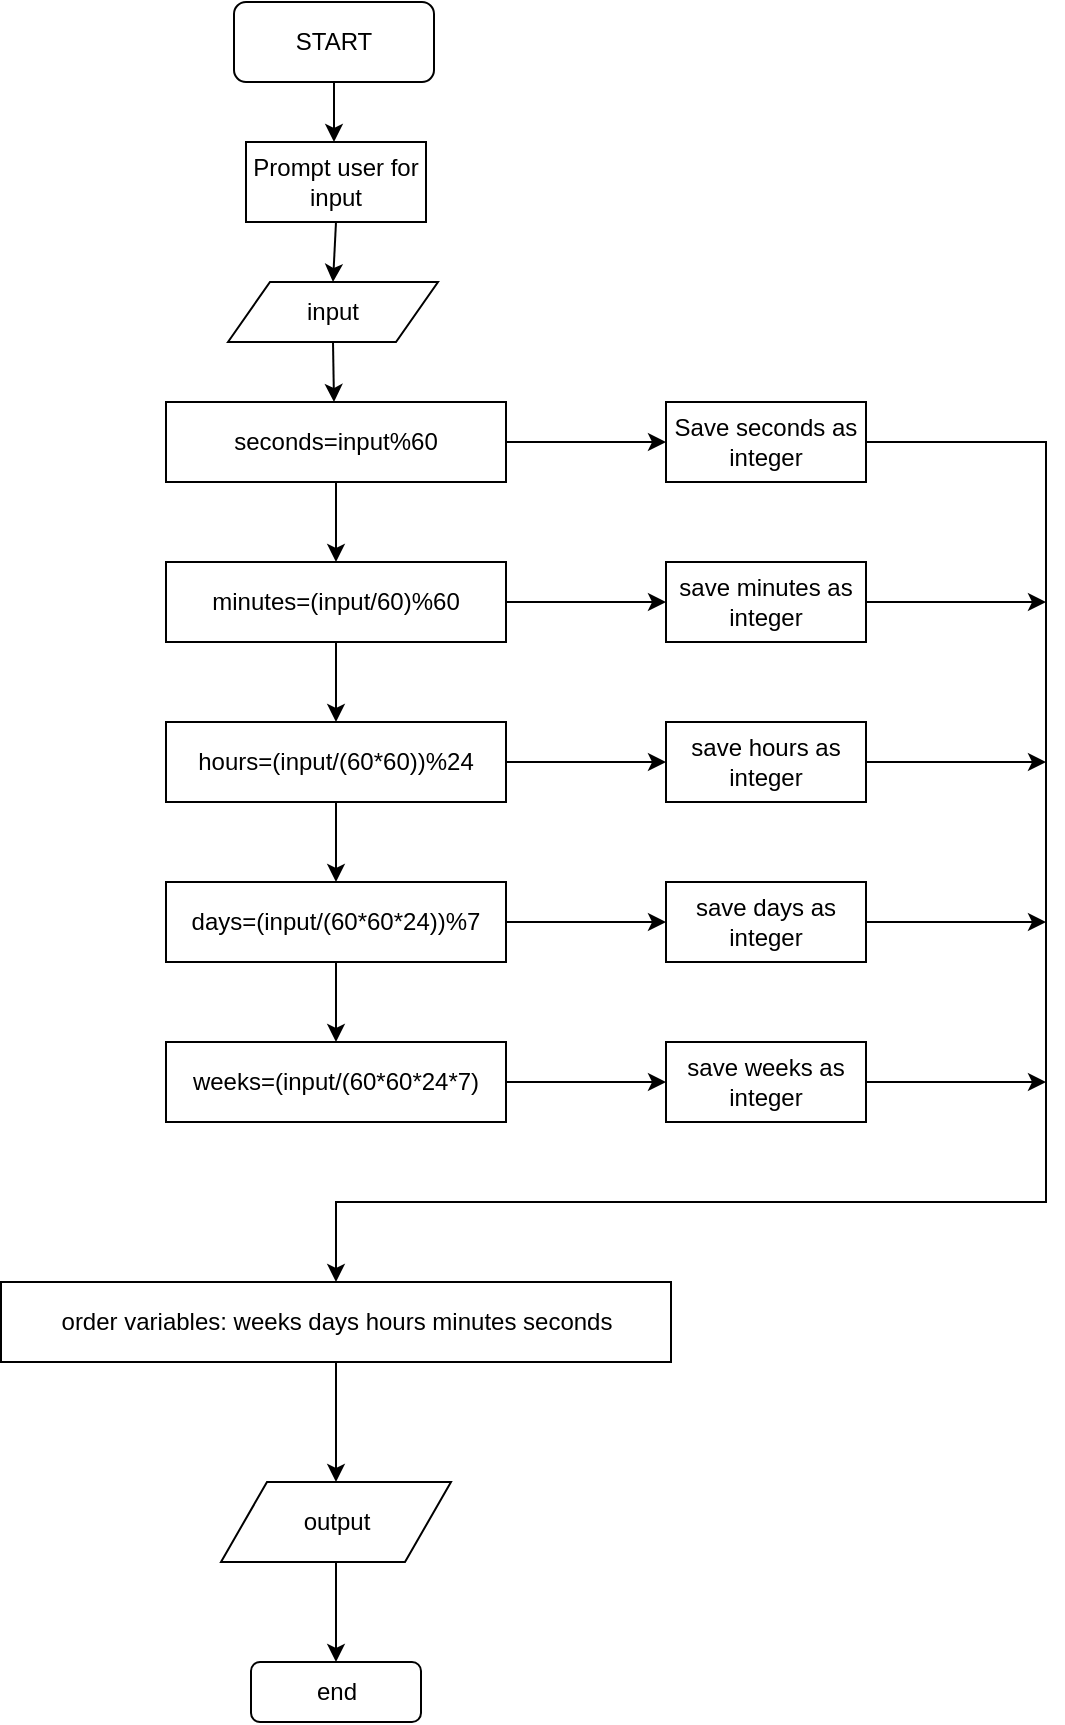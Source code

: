 <mxfile version="13.1.3" type="device"><diagram id="su6zRmreLhEo2BOr5aAK" name="Page-1"><mxGraphModel dx="1166" dy="760" grid="1" gridSize="10" guides="1" tooltips="1" connect="1" arrows="1" fold="1" page="1" pageScale="1" pageWidth="827" pageHeight="1169" math="0" shadow="0"><root><mxCell id="0"/><mxCell id="1" parent="0"/><mxCell id="3IYoY-APP43_xZKDEry8-1" value="START" style="rounded=1;whiteSpace=wrap;html=1;" parent="1" vertex="1"><mxGeometry x="364" width="100" height="40" as="geometry"/></mxCell><mxCell id="3IYoY-APP43_xZKDEry8-2" value="" style="endArrow=classic;html=1;exitX=0.5;exitY=1;exitDx=0;exitDy=0;" parent="1" source="3IYoY-APP43_xZKDEry8-1" edge="1"><mxGeometry width="50" height="50" relative="1" as="geometry"><mxPoint x="390" y="90" as="sourcePoint"/><mxPoint x="414" y="70" as="targetPoint"/></mxGeometry></mxCell><mxCell id="3IYoY-APP43_xZKDEry8-3" value="Prompt user for input" style="rounded=0;whiteSpace=wrap;html=1;" parent="1" vertex="1"><mxGeometry x="370" y="70" width="90" height="40" as="geometry"/></mxCell><mxCell id="3IYoY-APP43_xZKDEry8-4" value="input" style="shape=parallelogram;perimeter=parallelogramPerimeter;whiteSpace=wrap;html=1;" parent="1" vertex="1"><mxGeometry x="361" y="140" width="105" height="30" as="geometry"/></mxCell><mxCell id="3IYoY-APP43_xZKDEry8-5" value="" style="endArrow=classic;html=1;exitX=0.5;exitY=1;exitDx=0;exitDy=0;entryX=0.5;entryY=0;entryDx=0;entryDy=0;" parent="1" source="3IYoY-APP43_xZKDEry8-3" target="3IYoY-APP43_xZKDEry8-4" edge="1"><mxGeometry width="50" height="50" relative="1" as="geometry"><mxPoint x="260" y="230" as="sourcePoint"/><mxPoint x="310" y="180" as="targetPoint"/></mxGeometry></mxCell><mxCell id="3IYoY-APP43_xZKDEry8-6" value="" style="endArrow=classic;html=1;exitX=0.5;exitY=1;exitDx=0;exitDy=0;" parent="1" source="3IYoY-APP43_xZKDEry8-4" edge="1"><mxGeometry width="50" height="50" relative="1" as="geometry"><mxPoint x="390" y="220" as="sourcePoint"/><mxPoint x="414" y="200" as="targetPoint"/></mxGeometry></mxCell><mxCell id="3IYoY-APP43_xZKDEry8-7" value="seconds=input%60" style="rounded=0;whiteSpace=wrap;html=1;" parent="1" vertex="1"><mxGeometry x="330" y="200" width="170" height="40" as="geometry"/></mxCell><mxCell id="3IYoY-APP43_xZKDEry8-8" value="" style="endArrow=classic;html=1;exitX=1;exitY=0.5;exitDx=0;exitDy=0;entryX=0;entryY=0.5;entryDx=0;entryDy=0;" parent="1" source="3IYoY-APP43_xZKDEry8-7" edge="1" target="3IYoY-APP43_xZKDEry8-9"><mxGeometry width="50" height="50" relative="1" as="geometry"><mxPoint x="490" y="250" as="sourcePoint"/><mxPoint x="520" y="220" as="targetPoint"/></mxGeometry></mxCell><mxCell id="VuYJdH6Vf9fZYBQbKOqJ-32" style="edgeStyle=orthogonalEdgeStyle;rounded=0;orthogonalLoop=1;jettySize=auto;html=1;entryX=0.5;entryY=0;entryDx=0;entryDy=0;" edge="1" parent="1" source="3IYoY-APP43_xZKDEry8-9" target="VuYJdH6Vf9fZYBQbKOqJ-27"><mxGeometry relative="1" as="geometry"><mxPoint x="380" y="600" as="targetPoint"/><Array as="points"><mxPoint x="770" y="220"/><mxPoint x="770" y="600"/><mxPoint x="415" y="600"/></Array></mxGeometry></mxCell><mxCell id="3IYoY-APP43_xZKDEry8-9" value="Save seconds as integer" style="rounded=0;whiteSpace=wrap;html=1;" parent="1" vertex="1"><mxGeometry x="580" y="200" width="100" height="40" as="geometry"/></mxCell><mxCell id="3IYoY-APP43_xZKDEry8-10" value="" style="endArrow=classic;html=1;exitX=0.5;exitY=1;exitDx=0;exitDy=0;entryX=0.5;entryY=0;entryDx=0;entryDy=0;" parent="1" source="3IYoY-APP43_xZKDEry8-7" edge="1" target="3IYoY-APP43_xZKDEry8-11"><mxGeometry width="50" height="50" relative="1" as="geometry"><mxPoint x="390" y="290" as="sourcePoint"/><mxPoint x="415" y="280" as="targetPoint"/></mxGeometry></mxCell><mxCell id="3IYoY-APP43_xZKDEry8-11" value="minutes=(input/60)%60" style="rounded=0;whiteSpace=wrap;html=1;" parent="1" vertex="1"><mxGeometry x="330" y="280" width="170" height="40" as="geometry"/></mxCell><mxCell id="3IYoY-APP43_xZKDEry8-12" value="" style="endArrow=classic;html=1;exitX=1;exitY=0.5;exitDx=0;exitDy=0;entryX=0;entryY=0.5;entryDx=0;entryDy=0;" parent="1" source="3IYoY-APP43_xZKDEry8-11" edge="1" target="3IYoY-APP43_xZKDEry8-13"><mxGeometry width="50" height="50" relative="1" as="geometry"><mxPoint x="490" y="340" as="sourcePoint"/><mxPoint x="520" y="300" as="targetPoint"/></mxGeometry></mxCell><mxCell id="VuYJdH6Vf9fZYBQbKOqJ-34" style="edgeStyle=orthogonalEdgeStyle;rounded=0;orthogonalLoop=1;jettySize=auto;html=1;exitX=1;exitY=0.5;exitDx=0;exitDy=0;" edge="1" parent="1" source="3IYoY-APP43_xZKDEry8-13"><mxGeometry relative="1" as="geometry"><mxPoint x="770" y="300" as="targetPoint"/></mxGeometry></mxCell><mxCell id="3IYoY-APP43_xZKDEry8-13" value="save minutes as integer" style="rounded=0;whiteSpace=wrap;html=1;" parent="1" vertex="1"><mxGeometry x="580" y="280" width="100" height="40" as="geometry"/></mxCell><mxCell id="3IYoY-APP43_xZKDEry8-14" value="" style="endArrow=classic;html=1;exitX=0.5;exitY=1;exitDx=0;exitDy=0;entryX=0.5;entryY=0;entryDx=0;entryDy=0;" parent="1" source="3IYoY-APP43_xZKDEry8-11" edge="1" target="3IYoY-APP43_xZKDEry8-15"><mxGeometry width="50" height="50" relative="1" as="geometry"><mxPoint x="390" y="370" as="sourcePoint"/><mxPoint x="415" y="360" as="targetPoint"/></mxGeometry></mxCell><mxCell id="VuYJdH6Vf9fZYBQbKOqJ-16" style="edgeStyle=orthogonalEdgeStyle;rounded=0;orthogonalLoop=1;jettySize=auto;html=1;exitX=0.5;exitY=1;exitDx=0;exitDy=0;" edge="1" parent="1" source="3IYoY-APP43_xZKDEry8-15" target="VuYJdH6Vf9fZYBQbKOqJ-15"><mxGeometry relative="1" as="geometry"/></mxCell><mxCell id="VuYJdH6Vf9fZYBQbKOqJ-23" style="edgeStyle=orthogonalEdgeStyle;rounded=0;orthogonalLoop=1;jettySize=auto;html=1;exitX=1;exitY=0.5;exitDx=0;exitDy=0;entryX=0;entryY=0.5;entryDx=0;entryDy=0;" edge="1" parent="1" source="3IYoY-APP43_xZKDEry8-15" target="VuYJdH6Vf9fZYBQbKOqJ-20"><mxGeometry relative="1" as="geometry"/></mxCell><mxCell id="3IYoY-APP43_xZKDEry8-15" value="hours=(input/(60*60))%24" style="rounded=0;whiteSpace=wrap;html=1;" parent="1" vertex="1"><mxGeometry x="330" y="360" width="170" height="40" as="geometry"/></mxCell><mxCell id="VuYJdH6Vf9fZYBQbKOqJ-18" style="edgeStyle=orthogonalEdgeStyle;rounded=0;orthogonalLoop=1;jettySize=auto;html=1;entryX=0.5;entryY=0;entryDx=0;entryDy=0;" edge="1" parent="1" source="VuYJdH6Vf9fZYBQbKOqJ-15" target="VuYJdH6Vf9fZYBQbKOqJ-17"><mxGeometry relative="1" as="geometry"/></mxCell><mxCell id="VuYJdH6Vf9fZYBQbKOqJ-24" style="edgeStyle=orthogonalEdgeStyle;rounded=0;orthogonalLoop=1;jettySize=auto;html=1;exitX=1;exitY=0.5;exitDx=0;exitDy=0;entryX=0;entryY=0.5;entryDx=0;entryDy=0;" edge="1" parent="1" source="VuYJdH6Vf9fZYBQbKOqJ-15" target="VuYJdH6Vf9fZYBQbKOqJ-21"><mxGeometry relative="1" as="geometry"/></mxCell><mxCell id="VuYJdH6Vf9fZYBQbKOqJ-15" value="days=(input/(60*60*24))%7" style="rounded=0;whiteSpace=wrap;html=1;" vertex="1" parent="1"><mxGeometry x="330" y="440" width="170" height="40" as="geometry"/></mxCell><mxCell id="VuYJdH6Vf9fZYBQbKOqJ-25" style="edgeStyle=orthogonalEdgeStyle;rounded=0;orthogonalLoop=1;jettySize=auto;html=1;exitX=1;exitY=0.5;exitDx=0;exitDy=0;" edge="1" parent="1" source="VuYJdH6Vf9fZYBQbKOqJ-17" target="VuYJdH6Vf9fZYBQbKOqJ-22"><mxGeometry relative="1" as="geometry"/></mxCell><mxCell id="VuYJdH6Vf9fZYBQbKOqJ-17" value="weeks=(input/(60*60*24*7)" style="rounded=0;whiteSpace=wrap;html=1;" vertex="1" parent="1"><mxGeometry x="330" y="520" width="170" height="40" as="geometry"/></mxCell><mxCell id="VuYJdH6Vf9fZYBQbKOqJ-35" style="edgeStyle=orthogonalEdgeStyle;rounded=0;orthogonalLoop=1;jettySize=auto;html=1;exitX=1;exitY=0.5;exitDx=0;exitDy=0;" edge="1" parent="1" source="VuYJdH6Vf9fZYBQbKOqJ-20"><mxGeometry relative="1" as="geometry"><mxPoint x="770" y="380" as="targetPoint"/></mxGeometry></mxCell><mxCell id="VuYJdH6Vf9fZYBQbKOqJ-20" value="save hours as integer" style="rounded=0;whiteSpace=wrap;html=1;" vertex="1" parent="1"><mxGeometry x="580" y="360" width="100" height="40" as="geometry"/></mxCell><mxCell id="VuYJdH6Vf9fZYBQbKOqJ-36" style="edgeStyle=orthogonalEdgeStyle;rounded=0;orthogonalLoop=1;jettySize=auto;html=1;exitX=1;exitY=0.5;exitDx=0;exitDy=0;" edge="1" parent="1" source="VuYJdH6Vf9fZYBQbKOqJ-21"><mxGeometry relative="1" as="geometry"><mxPoint x="770" y="460" as="targetPoint"/></mxGeometry></mxCell><mxCell id="VuYJdH6Vf9fZYBQbKOqJ-21" value="save days as integer" style="rounded=0;whiteSpace=wrap;html=1;" vertex="1" parent="1"><mxGeometry x="580" y="440" width="100" height="40" as="geometry"/></mxCell><mxCell id="VuYJdH6Vf9fZYBQbKOqJ-37" style="edgeStyle=orthogonalEdgeStyle;rounded=0;orthogonalLoop=1;jettySize=auto;html=1;exitX=1;exitY=0.5;exitDx=0;exitDy=0;" edge="1" parent="1" source="VuYJdH6Vf9fZYBQbKOqJ-22"><mxGeometry relative="1" as="geometry"><mxPoint x="770" y="540" as="targetPoint"/></mxGeometry></mxCell><mxCell id="VuYJdH6Vf9fZYBQbKOqJ-22" value="save weeks as integer" style="rounded=0;whiteSpace=wrap;html=1;" vertex="1" parent="1"><mxGeometry x="580" y="520" width="100" height="40" as="geometry"/></mxCell><mxCell id="VuYJdH6Vf9fZYBQbKOqJ-29" style="edgeStyle=orthogonalEdgeStyle;rounded=0;orthogonalLoop=1;jettySize=auto;html=1;entryX=0.5;entryY=0;entryDx=0;entryDy=0;" edge="1" parent="1" source="VuYJdH6Vf9fZYBQbKOqJ-27" target="VuYJdH6Vf9fZYBQbKOqJ-28"><mxGeometry relative="1" as="geometry"/></mxCell><mxCell id="VuYJdH6Vf9fZYBQbKOqJ-27" value="order variables: weeks days hours minutes seconds" style="rounded=0;whiteSpace=wrap;html=1;" vertex="1" parent="1"><mxGeometry x="247.5" y="640" width="335" height="40" as="geometry"/></mxCell><mxCell id="VuYJdH6Vf9fZYBQbKOqJ-40" style="edgeStyle=orthogonalEdgeStyle;rounded=0;orthogonalLoop=1;jettySize=auto;html=1;exitX=0.5;exitY=1;exitDx=0;exitDy=0;entryX=0.5;entryY=0;entryDx=0;entryDy=0;" edge="1" parent="1" source="VuYJdH6Vf9fZYBQbKOqJ-28" target="VuYJdH6Vf9fZYBQbKOqJ-39"><mxGeometry relative="1" as="geometry"/></mxCell><mxCell id="VuYJdH6Vf9fZYBQbKOqJ-28" value="output" style="shape=parallelogram;perimeter=parallelogramPerimeter;whiteSpace=wrap;html=1;" vertex="1" parent="1"><mxGeometry x="357.5" y="740" width="115" height="40" as="geometry"/></mxCell><mxCell id="VuYJdH6Vf9fZYBQbKOqJ-39" value="end" style="rounded=1;whiteSpace=wrap;html=1;" vertex="1" parent="1"><mxGeometry x="372.5" y="830" width="85" height="30" as="geometry"/></mxCell></root></mxGraphModel></diagram></mxfile>